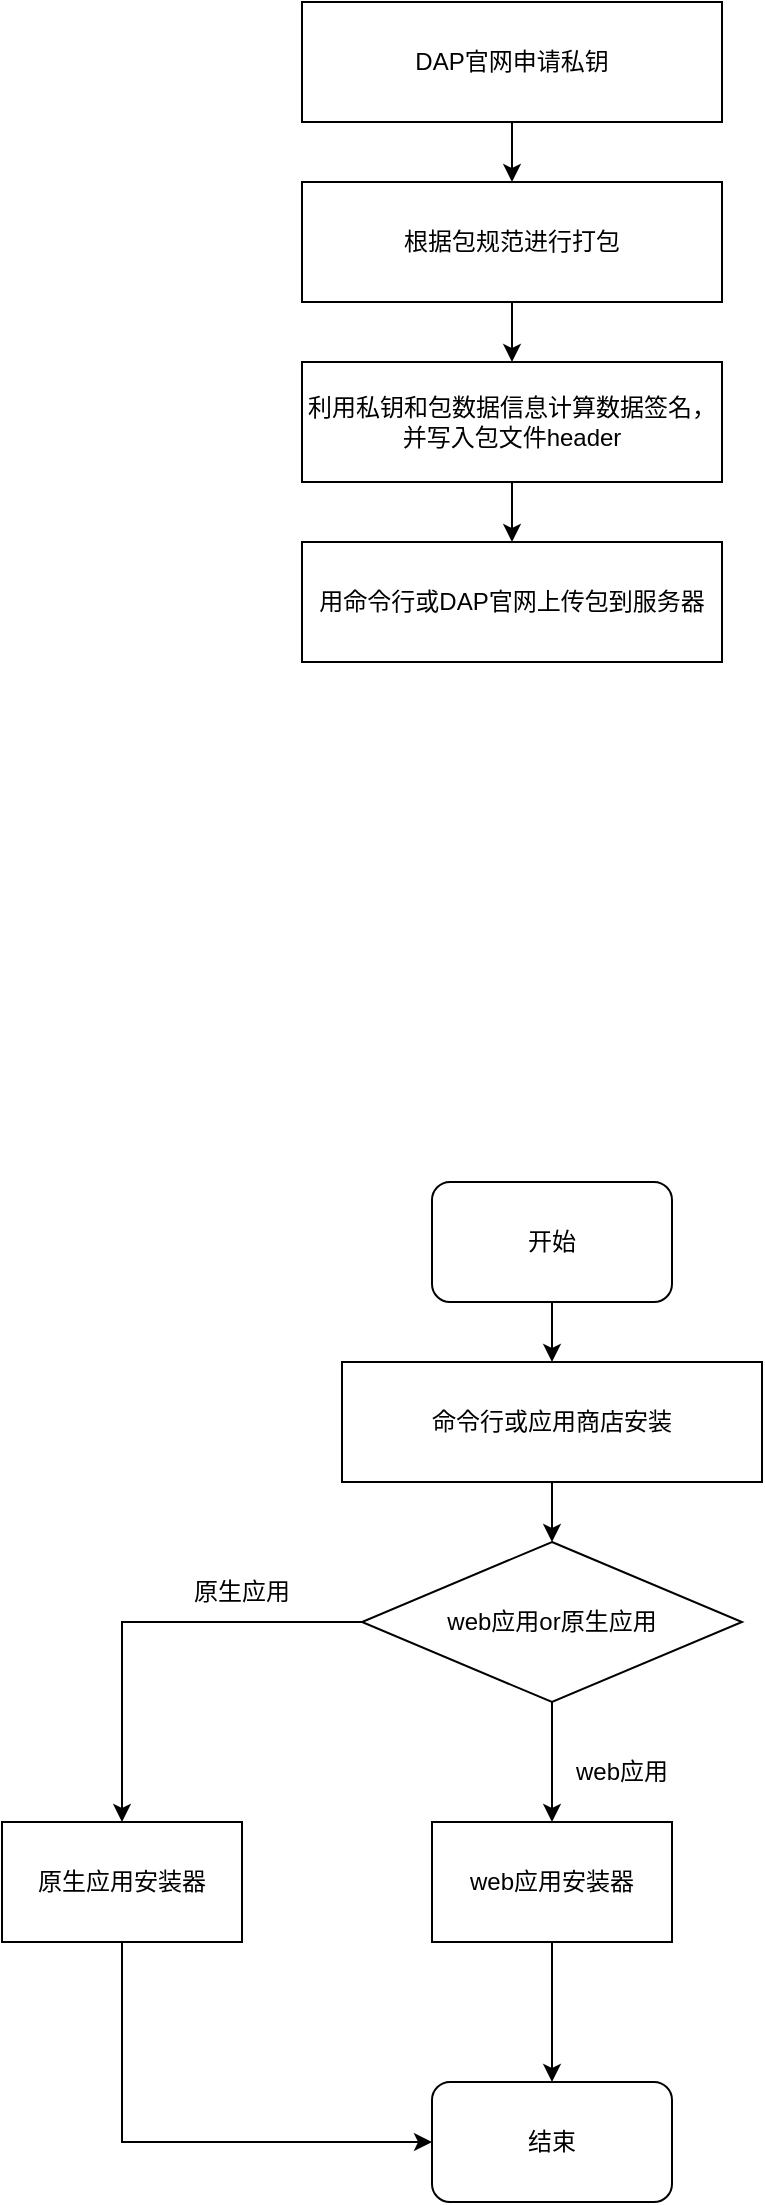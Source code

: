 <mxfile version="20.8.23" type="github"><diagram name="第 1 页" id="9uNJo5qJ1IKq9B-9a_iH"><mxGraphModel dx="907" dy="558" grid="1" gridSize="10" guides="1" tooltips="1" connect="1" arrows="1" fold="1" page="1" pageScale="1" pageWidth="827" pageHeight="1169" math="0" shadow="0"><root><mxCell id="0"/><mxCell id="1" parent="0"/><mxCell id="nOM1Mk7bhXpc64X9yk_A-7" value="" style="edgeStyle=orthogonalEdgeStyle;rounded=0;orthogonalLoop=1;jettySize=auto;html=1;" edge="1" parent="1" source="nOM1Mk7bhXpc64X9yk_A-1" target="nOM1Mk7bhXpc64X9yk_A-2"><mxGeometry relative="1" as="geometry"/></mxCell><mxCell id="nOM1Mk7bhXpc64X9yk_A-1" value="DAP官网申请私钥" style="rounded=0;whiteSpace=wrap;html=1;" vertex="1" parent="1"><mxGeometry x="340" y="100" width="210" height="60" as="geometry"/></mxCell><mxCell id="nOM1Mk7bhXpc64X9yk_A-8" value="" style="edgeStyle=orthogonalEdgeStyle;rounded=0;orthogonalLoop=1;jettySize=auto;html=1;" edge="1" parent="1" source="nOM1Mk7bhXpc64X9yk_A-2" target="nOM1Mk7bhXpc64X9yk_A-3"><mxGeometry relative="1" as="geometry"/></mxCell><mxCell id="nOM1Mk7bhXpc64X9yk_A-2" value="根据包规范进行打包" style="rounded=0;whiteSpace=wrap;html=1;" vertex="1" parent="1"><mxGeometry x="340" y="190" width="210" height="60" as="geometry"/></mxCell><mxCell id="nOM1Mk7bhXpc64X9yk_A-9" value="" style="edgeStyle=orthogonalEdgeStyle;rounded=0;orthogonalLoop=1;jettySize=auto;html=1;" edge="1" parent="1" source="nOM1Mk7bhXpc64X9yk_A-3" target="nOM1Mk7bhXpc64X9yk_A-5"><mxGeometry relative="1" as="geometry"/></mxCell><mxCell id="nOM1Mk7bhXpc64X9yk_A-3" value="利用私钥和包数据信息计算数据签名，并写入包文件header" style="rounded=0;whiteSpace=wrap;html=1;" vertex="1" parent="1"><mxGeometry x="340" y="280" width="210" height="60" as="geometry"/></mxCell><mxCell id="nOM1Mk7bhXpc64X9yk_A-5" value="用命令行或DAP官网上传包到服务器" style="rounded=0;whiteSpace=wrap;html=1;" vertex="1" parent="1"><mxGeometry x="340" y="370" width="210" height="60" as="geometry"/></mxCell><mxCell id="nOM1Mk7bhXpc64X9yk_A-11" value="" style="edgeStyle=orthogonalEdgeStyle;rounded=0;orthogonalLoop=1;jettySize=auto;html=1;" edge="1" parent="1" source="nOM1Mk7bhXpc64X9yk_A-12"><mxGeometry relative="1" as="geometry"><mxPoint x="465" y="870" as="targetPoint"/></mxGeometry></mxCell><mxCell id="nOM1Mk7bhXpc64X9yk_A-12" value="命令行或应用商店安装" style="rounded=0;whiteSpace=wrap;html=1;" vertex="1" parent="1"><mxGeometry x="360" y="780" width="210" height="60" as="geometry"/></mxCell><mxCell id="nOM1Mk7bhXpc64X9yk_A-21" value="" style="edgeStyle=orthogonalEdgeStyle;rounded=0;orthogonalLoop=1;jettySize=auto;html=1;" edge="1" parent="1" source="nOM1Mk7bhXpc64X9yk_A-18" target="nOM1Mk7bhXpc64X9yk_A-19"><mxGeometry relative="1" as="geometry"/></mxCell><mxCell id="nOM1Mk7bhXpc64X9yk_A-18" value="web应用or原生应用" style="rhombus;whiteSpace=wrap;html=1;" vertex="1" parent="1"><mxGeometry x="370" y="870" width="190" height="80" as="geometry"/></mxCell><mxCell id="nOM1Mk7bhXpc64X9yk_A-31" value="" style="edgeStyle=orthogonalEdgeStyle;rounded=0;orthogonalLoop=1;jettySize=auto;html=1;" edge="1" parent="1" source="nOM1Mk7bhXpc64X9yk_A-19" target="nOM1Mk7bhXpc64X9yk_A-29"><mxGeometry relative="1" as="geometry"/></mxCell><mxCell id="nOM1Mk7bhXpc64X9yk_A-19" value="web应用安装器" style="rounded=0;whiteSpace=wrap;html=1;" vertex="1" parent="1"><mxGeometry x="405" y="1010" width="120" height="60" as="geometry"/></mxCell><mxCell id="nOM1Mk7bhXpc64X9yk_A-20" value="原生应用安装器" style="rounded=0;whiteSpace=wrap;html=1;" vertex="1" parent="1"><mxGeometry x="190" y="1010" width="120" height="60" as="geometry"/></mxCell><mxCell id="nOM1Mk7bhXpc64X9yk_A-24" value="" style="endArrow=classic;html=1;rounded=0;exitX=0;exitY=0.5;exitDx=0;exitDy=0;entryX=0.5;entryY=0;entryDx=0;entryDy=0;" edge="1" parent="1" source="nOM1Mk7bhXpc64X9yk_A-18" target="nOM1Mk7bhXpc64X9yk_A-20"><mxGeometry width="50" height="50" relative="1" as="geometry"><mxPoint x="250" y="950" as="sourcePoint"/><mxPoint x="300" y="960" as="targetPoint"/><Array as="points"><mxPoint x="250" y="910"/></Array></mxGeometry></mxCell><mxCell id="nOM1Mk7bhXpc64X9yk_A-25" value="原生应用" style="text;html=1;strokeColor=none;fillColor=none;align=center;verticalAlign=middle;whiteSpace=wrap;rounded=0;" vertex="1" parent="1"><mxGeometry x="280" y="880" width="60" height="30" as="geometry"/></mxCell><mxCell id="nOM1Mk7bhXpc64X9yk_A-28" value="web应用" style="text;html=1;strokeColor=none;fillColor=none;align=center;verticalAlign=middle;whiteSpace=wrap;rounded=0;" vertex="1" parent="1"><mxGeometry x="470" y="970" width="60" height="30" as="geometry"/></mxCell><mxCell id="nOM1Mk7bhXpc64X9yk_A-29" value="结束" style="rounded=1;whiteSpace=wrap;html=1;" vertex="1" parent="1"><mxGeometry x="405" y="1140" width="120" height="60" as="geometry"/></mxCell><mxCell id="nOM1Mk7bhXpc64X9yk_A-32" value="" style="endArrow=classic;html=1;rounded=0;exitX=0.5;exitY=1;exitDx=0;exitDy=0;entryX=0;entryY=0.5;entryDx=0;entryDy=0;" edge="1" parent="1" source="nOM1Mk7bhXpc64X9yk_A-20" target="nOM1Mk7bhXpc64X9yk_A-29"><mxGeometry width="50" height="50" relative="1" as="geometry"><mxPoint x="400" y="1120" as="sourcePoint"/><mxPoint x="450" y="1070" as="targetPoint"/><Array as="points"><mxPoint x="250" y="1170"/></Array></mxGeometry></mxCell><mxCell id="nOM1Mk7bhXpc64X9yk_A-35" value="" style="edgeStyle=orthogonalEdgeStyle;rounded=0;orthogonalLoop=1;jettySize=auto;html=1;" edge="1" parent="1" source="nOM1Mk7bhXpc64X9yk_A-33" target="nOM1Mk7bhXpc64X9yk_A-12"><mxGeometry relative="1" as="geometry"/></mxCell><mxCell id="nOM1Mk7bhXpc64X9yk_A-33" value="开始" style="rounded=1;whiteSpace=wrap;html=1;" vertex="1" parent="1"><mxGeometry x="405" y="690" width="120" height="60" as="geometry"/></mxCell></root></mxGraphModel></diagram></mxfile>